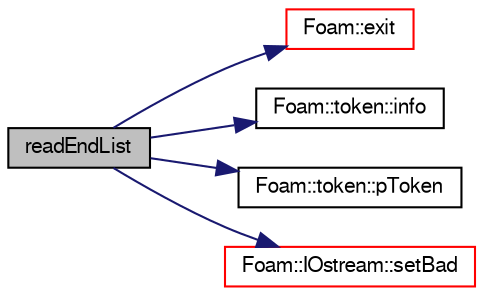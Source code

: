 digraph "readEndList"
{
  bgcolor="transparent";
  edge [fontname="FreeSans",fontsize="10",labelfontname="FreeSans",labelfontsize="10"];
  node [fontname="FreeSans",fontsize="10",shape=record];
  rankdir="LR";
  Node584 [label="readEndList",height=0.2,width=0.4,color="black", fillcolor="grey75", style="filled", fontcolor="black"];
  Node584 -> Node585 [color="midnightblue",fontsize="10",style="solid",fontname="FreeSans"];
  Node585 [label="Foam::exit",height=0.2,width=0.4,color="red",URL="$a21124.html#a06ca7250d8e89caf05243ec094843642"];
  Node584 -> Node632 [color="midnightblue",fontsize="10",style="solid",fontname="FreeSans"];
  Node632 [label="Foam::token::info",height=0.2,width=0.4,color="black",URL="$a26306.html#a861a626214ad30bd8e7ab3a8caae9966",tooltip="Return info proxy. "];
  Node584 -> Node633 [color="midnightblue",fontsize="10",style="solid",fontname="FreeSans"];
  Node633 [label="Foam::token::pToken",height=0.2,width=0.4,color="black",URL="$a26306.html#a04ff24eec31f5be755eb7fa58de0b8a3"];
  Node584 -> Node634 [color="midnightblue",fontsize="10",style="solid",fontname="FreeSans"];
  Node634 [label="Foam::IOstream::setBad",height=0.2,width=0.4,color="red",URL="$a26226.html#a638b33dd25b3cd8ea7e846f04fd6a6a3",tooltip="Set stream to be bad. "];
}
